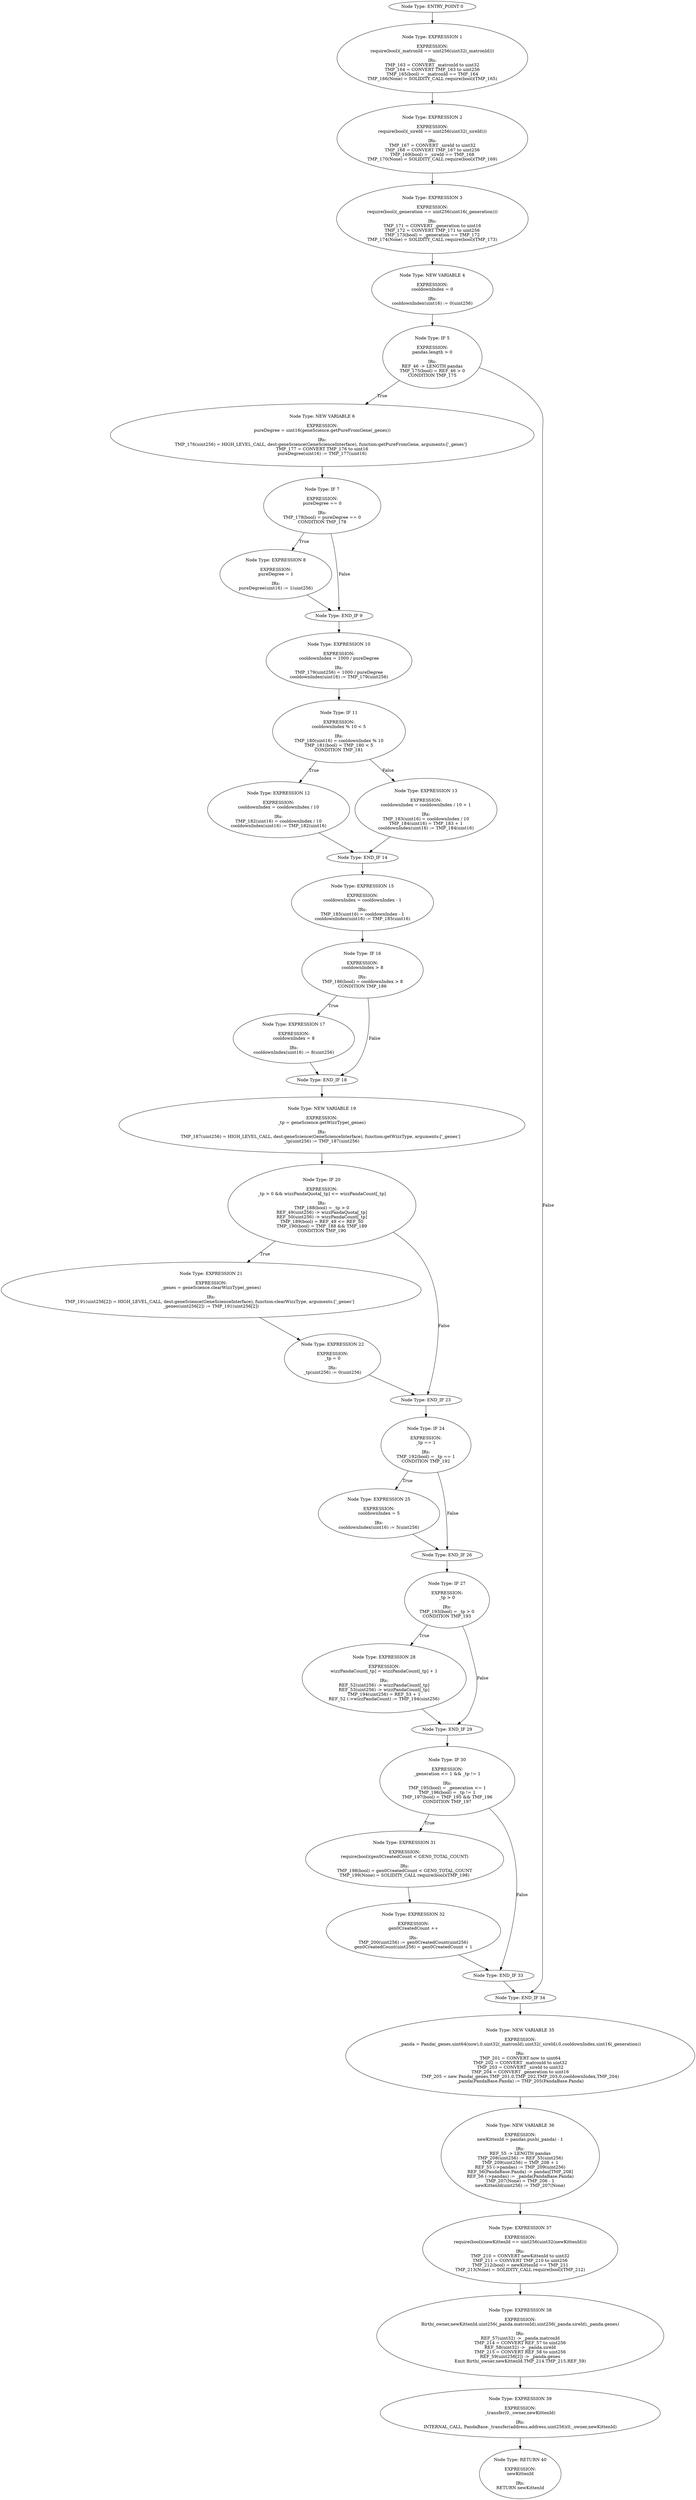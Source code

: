 digraph{
0[label="Node Type: ENTRY_POINT 0
"];
0->1;
1[label="Node Type: EXPRESSION 1

EXPRESSION:
require(bool)(_matronId == uint256(uint32(_matronId)))

IRs:
TMP_163 = CONVERT _matronId to uint32
TMP_164 = CONVERT TMP_163 to uint256
TMP_165(bool) = _matronId == TMP_164
TMP_166(None) = SOLIDITY_CALL require(bool)(TMP_165)"];
1->2;
2[label="Node Type: EXPRESSION 2

EXPRESSION:
require(bool)(_sireId == uint256(uint32(_sireId)))

IRs:
TMP_167 = CONVERT _sireId to uint32
TMP_168 = CONVERT TMP_167 to uint256
TMP_169(bool) = _sireId == TMP_168
TMP_170(None) = SOLIDITY_CALL require(bool)(TMP_169)"];
2->3;
3[label="Node Type: EXPRESSION 3

EXPRESSION:
require(bool)(_generation == uint256(uint16(_generation)))

IRs:
TMP_171 = CONVERT _generation to uint16
TMP_172 = CONVERT TMP_171 to uint256
TMP_173(bool) = _generation == TMP_172
TMP_174(None) = SOLIDITY_CALL require(bool)(TMP_173)"];
3->4;
4[label="Node Type: NEW VARIABLE 4

EXPRESSION:
cooldownIndex = 0

IRs:
cooldownIndex(uint16) := 0(uint256)"];
4->5;
5[label="Node Type: IF 5

EXPRESSION:
pandas.length > 0

IRs:
REF_46 -> LENGTH pandas
TMP_175(bool) = REF_46 > 0
CONDITION TMP_175"];
5->6[label="True"];
5->34[label="False"];
6[label="Node Type: NEW VARIABLE 6

EXPRESSION:
pureDegree = uint16(geneScience.getPureFromGene(_genes))

IRs:
TMP_176(uint256) = HIGH_LEVEL_CALL, dest:geneScience(GeneScienceInterface), function:getPureFromGene, arguments:['_genes']  
TMP_177 = CONVERT TMP_176 to uint16
pureDegree(uint16) := TMP_177(uint16)"];
6->7;
7[label="Node Type: IF 7

EXPRESSION:
pureDegree == 0

IRs:
TMP_178(bool) = pureDegree == 0
CONDITION TMP_178"];
7->8[label="True"];
7->9[label="False"];
8[label="Node Type: EXPRESSION 8

EXPRESSION:
pureDegree = 1

IRs:
pureDegree(uint16) := 1(uint256)"];
8->9;
9[label="Node Type: END_IF 9
"];
9->10;
10[label="Node Type: EXPRESSION 10

EXPRESSION:
cooldownIndex = 1000 / pureDegree

IRs:
TMP_179(uint256) = 1000 / pureDegree
cooldownIndex(uint16) := TMP_179(uint256)"];
10->11;
11[label="Node Type: IF 11

EXPRESSION:
cooldownIndex % 10 < 5

IRs:
TMP_180(uint16) = cooldownIndex % 10
TMP_181(bool) = TMP_180 < 5
CONDITION TMP_181"];
11->12[label="True"];
11->13[label="False"];
12[label="Node Type: EXPRESSION 12

EXPRESSION:
cooldownIndex = cooldownIndex / 10

IRs:
TMP_182(uint16) = cooldownIndex / 10
cooldownIndex(uint16) := TMP_182(uint16)"];
12->14;
13[label="Node Type: EXPRESSION 13

EXPRESSION:
cooldownIndex = cooldownIndex / 10 + 1

IRs:
TMP_183(uint16) = cooldownIndex / 10
TMP_184(uint16) = TMP_183 + 1
cooldownIndex(uint16) := TMP_184(uint16)"];
13->14;
14[label="Node Type: END_IF 14
"];
14->15;
15[label="Node Type: EXPRESSION 15

EXPRESSION:
cooldownIndex = cooldownIndex - 1

IRs:
TMP_185(uint16) = cooldownIndex - 1
cooldownIndex(uint16) := TMP_185(uint16)"];
15->16;
16[label="Node Type: IF 16

EXPRESSION:
cooldownIndex > 8

IRs:
TMP_186(bool) = cooldownIndex > 8
CONDITION TMP_186"];
16->17[label="True"];
16->18[label="False"];
17[label="Node Type: EXPRESSION 17

EXPRESSION:
cooldownIndex = 8

IRs:
cooldownIndex(uint16) := 8(uint256)"];
17->18;
18[label="Node Type: END_IF 18
"];
18->19;
19[label="Node Type: NEW VARIABLE 19

EXPRESSION:
_tp = geneScience.getWizzType(_genes)

IRs:
TMP_187(uint256) = HIGH_LEVEL_CALL, dest:geneScience(GeneScienceInterface), function:getWizzType, arguments:['_genes']  
_tp(uint256) := TMP_187(uint256)"];
19->20;
20[label="Node Type: IF 20

EXPRESSION:
_tp > 0 && wizzPandaQuota[_tp] <= wizzPandaCount[_tp]

IRs:
TMP_188(bool) = _tp > 0
REF_49(uint256) -> wizzPandaQuota[_tp]
REF_50(uint256) -> wizzPandaCount[_tp]
TMP_189(bool) = REF_49 <= REF_50
TMP_190(bool) = TMP_188 && TMP_189
CONDITION TMP_190"];
20->21[label="True"];
20->23[label="False"];
21[label="Node Type: EXPRESSION 21

EXPRESSION:
_genes = geneScience.clearWizzType(_genes)

IRs:
TMP_191(uint256[2]) = HIGH_LEVEL_CALL, dest:geneScience(GeneScienceInterface), function:clearWizzType, arguments:['_genes']  
_genes(uint256[2]) := TMP_191(uint256[2])"];
21->22;
22[label="Node Type: EXPRESSION 22

EXPRESSION:
_tp = 0

IRs:
_tp(uint256) := 0(uint256)"];
22->23;
23[label="Node Type: END_IF 23
"];
23->24;
24[label="Node Type: IF 24

EXPRESSION:
_tp == 1

IRs:
TMP_192(bool) = _tp == 1
CONDITION TMP_192"];
24->25[label="True"];
24->26[label="False"];
25[label="Node Type: EXPRESSION 25

EXPRESSION:
cooldownIndex = 5

IRs:
cooldownIndex(uint16) := 5(uint256)"];
25->26;
26[label="Node Type: END_IF 26
"];
26->27;
27[label="Node Type: IF 27

EXPRESSION:
_tp > 0

IRs:
TMP_193(bool) = _tp > 0
CONDITION TMP_193"];
27->28[label="True"];
27->29[label="False"];
28[label="Node Type: EXPRESSION 28

EXPRESSION:
wizzPandaCount[_tp] = wizzPandaCount[_tp] + 1

IRs:
REF_52(uint256) -> wizzPandaCount[_tp]
REF_53(uint256) -> wizzPandaCount[_tp]
TMP_194(uint256) = REF_53 + 1
REF_52 (->wizzPandaCount) := TMP_194(uint256)"];
28->29;
29[label="Node Type: END_IF 29
"];
29->30;
30[label="Node Type: IF 30

EXPRESSION:
_generation <= 1 && _tp != 1

IRs:
TMP_195(bool) = _generation <= 1
TMP_196(bool) = _tp != 1
TMP_197(bool) = TMP_195 && TMP_196
CONDITION TMP_197"];
30->31[label="True"];
30->33[label="False"];
31[label="Node Type: EXPRESSION 31

EXPRESSION:
require(bool)(gen0CreatedCount < GEN0_TOTAL_COUNT)

IRs:
TMP_198(bool) = gen0CreatedCount < GEN0_TOTAL_COUNT
TMP_199(None) = SOLIDITY_CALL require(bool)(TMP_198)"];
31->32;
32[label="Node Type: EXPRESSION 32

EXPRESSION:
gen0CreatedCount ++

IRs:
TMP_200(uint256) := gen0CreatedCount(uint256)
gen0CreatedCount(uint256) = gen0CreatedCount + 1"];
32->33;
33[label="Node Type: END_IF 33
"];
33->34;
34[label="Node Type: END_IF 34
"];
34->35;
35[label="Node Type: NEW VARIABLE 35

EXPRESSION:
_panda = Panda(_genes,uint64(now),0,uint32(_matronId),uint32(_sireId),0,cooldownIndex,uint16(_generation))

IRs:
TMP_201 = CONVERT now to uint64
TMP_202 = CONVERT _matronId to uint32
TMP_203 = CONVERT _sireId to uint32
TMP_204 = CONVERT _generation to uint16
TMP_205 = new Panda(_genes,TMP_201,0,TMP_202,TMP_203,0,cooldownIndex,TMP_204)
_panda(PandaBase.Panda) := TMP_205(PandaBase.Panda)"];
35->36;
36[label="Node Type: NEW VARIABLE 36

EXPRESSION:
newKittenId = pandas.push(_panda) - 1

IRs:
REF_55 -> LENGTH pandas
TMP_208(uint256) := REF_55(uint256)
TMP_209(uint256) = TMP_208 + 1
REF_55 (->pandas) := TMP_209(uint256)
REF_56(PandaBase.Panda) -> pandas[TMP_208]
REF_56 (->pandas) := _panda(PandaBase.Panda)
TMP_207(None) = TMP_206 - 1
newKittenId(uint256) := TMP_207(None)"];
36->37;
37[label="Node Type: EXPRESSION 37

EXPRESSION:
require(bool)(newKittenId == uint256(uint32(newKittenId)))

IRs:
TMP_210 = CONVERT newKittenId to uint32
TMP_211 = CONVERT TMP_210 to uint256
TMP_212(bool) = newKittenId == TMP_211
TMP_213(None) = SOLIDITY_CALL require(bool)(TMP_212)"];
37->38;
38[label="Node Type: EXPRESSION 38

EXPRESSION:
Birth(_owner,newKittenId,uint256(_panda.matronId),uint256(_panda.sireId),_panda.genes)

IRs:
REF_57(uint32) -> _panda.matronId
TMP_214 = CONVERT REF_57 to uint256
REF_58(uint32) -> _panda.sireId
TMP_215 = CONVERT REF_58 to uint256
REF_59(uint256[2]) -> _panda.genes
Emit Birth(_owner.newKittenId.TMP_214.TMP_215.REF_59)"];
38->39;
39[label="Node Type: EXPRESSION 39

EXPRESSION:
_transfer(0,_owner,newKittenId)

IRs:
INTERNAL_CALL, PandaBase._transfer(address,address,uint256)(0,_owner,newKittenId)"];
39->40;
40[label="Node Type: RETURN 40

EXPRESSION:
newKittenId

IRs:
RETURN newKittenId"];
}
